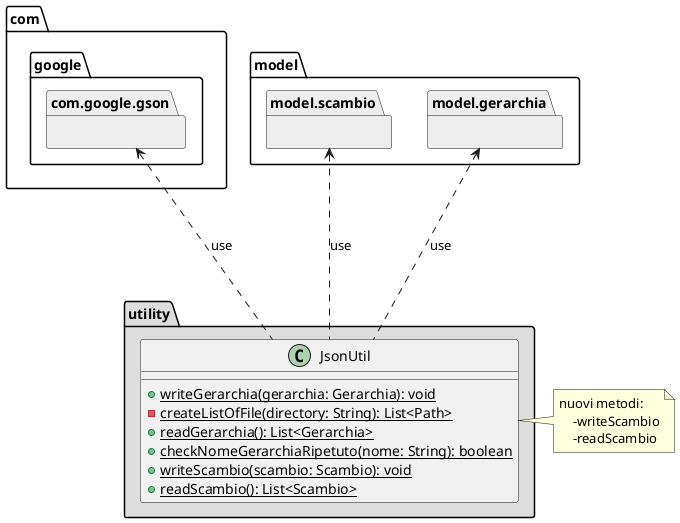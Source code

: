 @startuml utility

package com.google.gson #EEEEEE{}

package model.gerarchia #EEEEEE{}

package model.scambio #EEEEEE{}

package "utility" #DDDDDD{
    
    class JsonUtil{
        +{static} writeGerarchia(gerarchia: Gerarchia): void
        -{static} createListOfFile(directory: String): List<Path>
        +{static} readGerarchia(): List<Gerarchia>
        +{static} checkNomeGerarchiaRipetuto(nome: String): boolean
        +{static} writeScambio(scambio: Scambio): void
        +{static} readScambio(): List<Scambio>
    }

    JsonUtil -up..> com.google.gson: use
    JsonUtil -up..> model.gerarchia: use
    JsonUtil -up..> model.scambio: use

}
note right of JsonUtil
nuovi metodi: 
    -writeScambio
    -readScambio
end note




@enduml